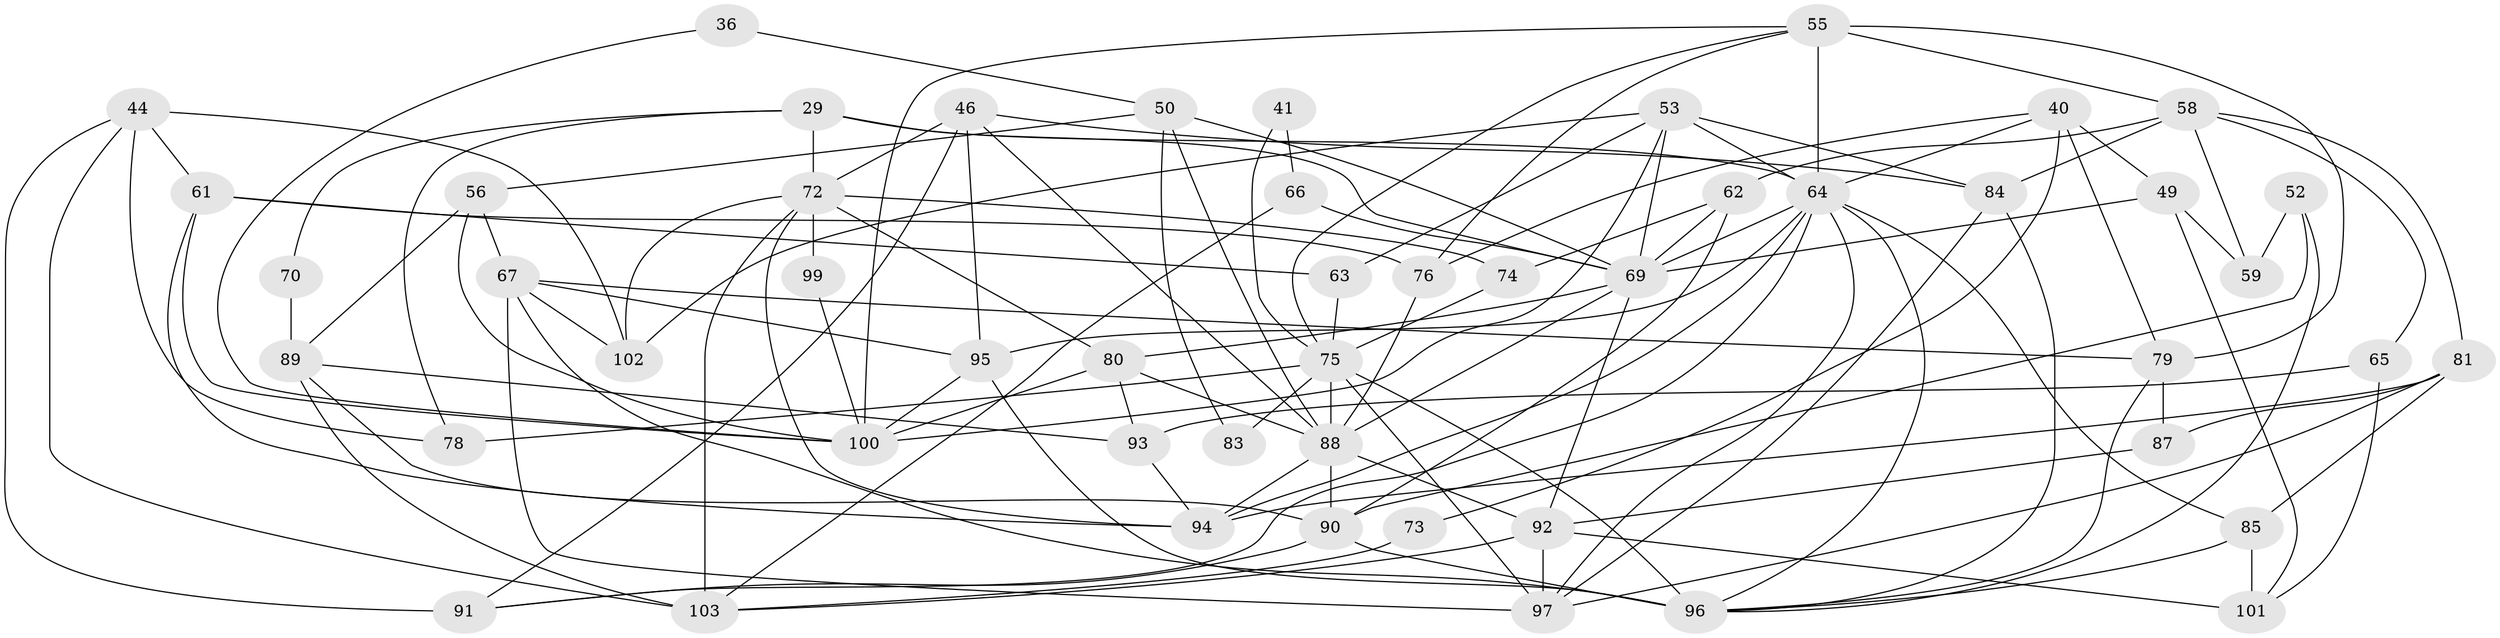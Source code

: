 // original degree distribution, {5: 0.1650485436893204, 6: 0.1262135922330097, 3: 0.2524271844660194, 4: 0.3106796116504854, 2: 0.1262135922330097, 8: 0.009708737864077669, 9: 0.009708737864077669}
// Generated by graph-tools (version 1.1) at 2025/51/03/09/25 04:51:24]
// undirected, 51 vertices, 125 edges
graph export_dot {
graph [start="1"]
  node [color=gray90,style=filled];
  29 [super="+17"];
  36;
  40 [super="+14"];
  41;
  44 [super="+6"];
  46;
  49;
  50 [super="+18"];
  52;
  53 [super="+21"];
  55 [super="+45"];
  56 [super="+37"];
  58;
  59;
  61 [super="+15"];
  62;
  63;
  64 [super="+9+31+54"];
  65;
  66;
  67 [super="+4"];
  69 [super="+22"];
  70;
  72 [super="+38"];
  73;
  74;
  75 [super="+10+2+25+20"];
  76 [super="+51"];
  78 [super="+35"];
  79 [super="+27+43"];
  80 [super="+23"];
  81 [super="+47"];
  83;
  84;
  85;
  87 [super="+16"];
  88 [super="+60+86"];
  89 [super="+71"];
  90 [super="+26+30"];
  91;
  92 [super="+7"];
  93;
  94;
  95 [super="+57"];
  96 [super="+34+42+82"];
  97 [super="+28"];
  99;
  100 [super="+11"];
  101 [super="+24"];
  102;
  103 [super="+1+98"];
  29 -- 72;
  29 -- 64;
  29 -- 70;
  29 -- 69 [weight=2];
  29 -- 78 [weight=2];
  36 -- 100;
  36 -- 50;
  40 -- 79;
  40 -- 73;
  40 -- 49;
  40 -- 64;
  40 -- 76;
  41 -- 66;
  41 -- 75;
  44 -- 78 [weight=2];
  44 -- 102;
  44 -- 91;
  44 -- 103 [weight=2];
  44 -- 61;
  46 -- 72;
  46 -- 84;
  46 -- 91;
  46 -- 95 [weight=2];
  46 -- 88;
  49 -- 59;
  49 -- 101;
  49 -- 69;
  50 -- 88;
  50 -- 56;
  50 -- 69 [weight=2];
  50 -- 83;
  52 -- 59;
  52 -- 90;
  52 -- 96;
  53 -- 102;
  53 -- 100;
  53 -- 64 [weight=2];
  53 -- 84;
  53 -- 69;
  53 -- 63;
  55 -- 75;
  55 -- 64 [weight=2];
  55 -- 100;
  55 -- 58;
  55 -- 79 [weight=2];
  55 -- 76;
  56 -- 67;
  56 -- 89;
  56 -- 100;
  58 -- 81;
  58 -- 62;
  58 -- 59;
  58 -- 65;
  58 -- 84;
  61 -- 63;
  61 -- 100;
  61 -- 76;
  61 -- 94;
  62 -- 74;
  62 -- 90;
  62 -- 69;
  63 -- 75;
  64 -- 91;
  64 -- 94 [weight=3];
  64 -- 95;
  64 -- 97;
  64 -- 69;
  64 -- 85;
  64 -- 96;
  65 -- 93;
  65 -- 101;
  66 -- 103 [weight=2];
  66 -- 69;
  67 -- 95 [weight=2];
  67 -- 102;
  67 -- 97;
  67 -- 79;
  67 -- 96;
  69 -- 92 [weight=2];
  69 -- 80;
  69 -- 88;
  70 -- 89;
  72 -- 74;
  72 -- 99;
  72 -- 80;
  72 -- 94;
  72 -- 102;
  72 -- 103;
  73 -- 103;
  74 -- 75;
  75 -- 83;
  75 -- 96 [weight=3];
  75 -- 88 [weight=3];
  75 -- 78;
  75 -- 97 [weight=2];
  76 -- 88 [weight=2];
  79 -- 87;
  79 -- 96;
  80 -- 88 [weight=3];
  80 -- 93;
  80 -- 100;
  81 -- 94;
  81 -- 85 [weight=2];
  81 -- 87;
  81 -- 97;
  84 -- 97;
  84 -- 96;
  85 -- 101 [weight=2];
  85 -- 96;
  87 -- 92;
  88 -- 92;
  88 -- 90 [weight=2];
  88 -- 94 [weight=2];
  89 -- 103 [weight=2];
  89 -- 93;
  89 -- 90;
  90 -- 91;
  90 -- 96;
  92 -- 101 [weight=2];
  92 -- 103;
  92 -- 97;
  93 -- 94;
  95 -- 100;
  95 -- 96;
  99 -- 100;
}
